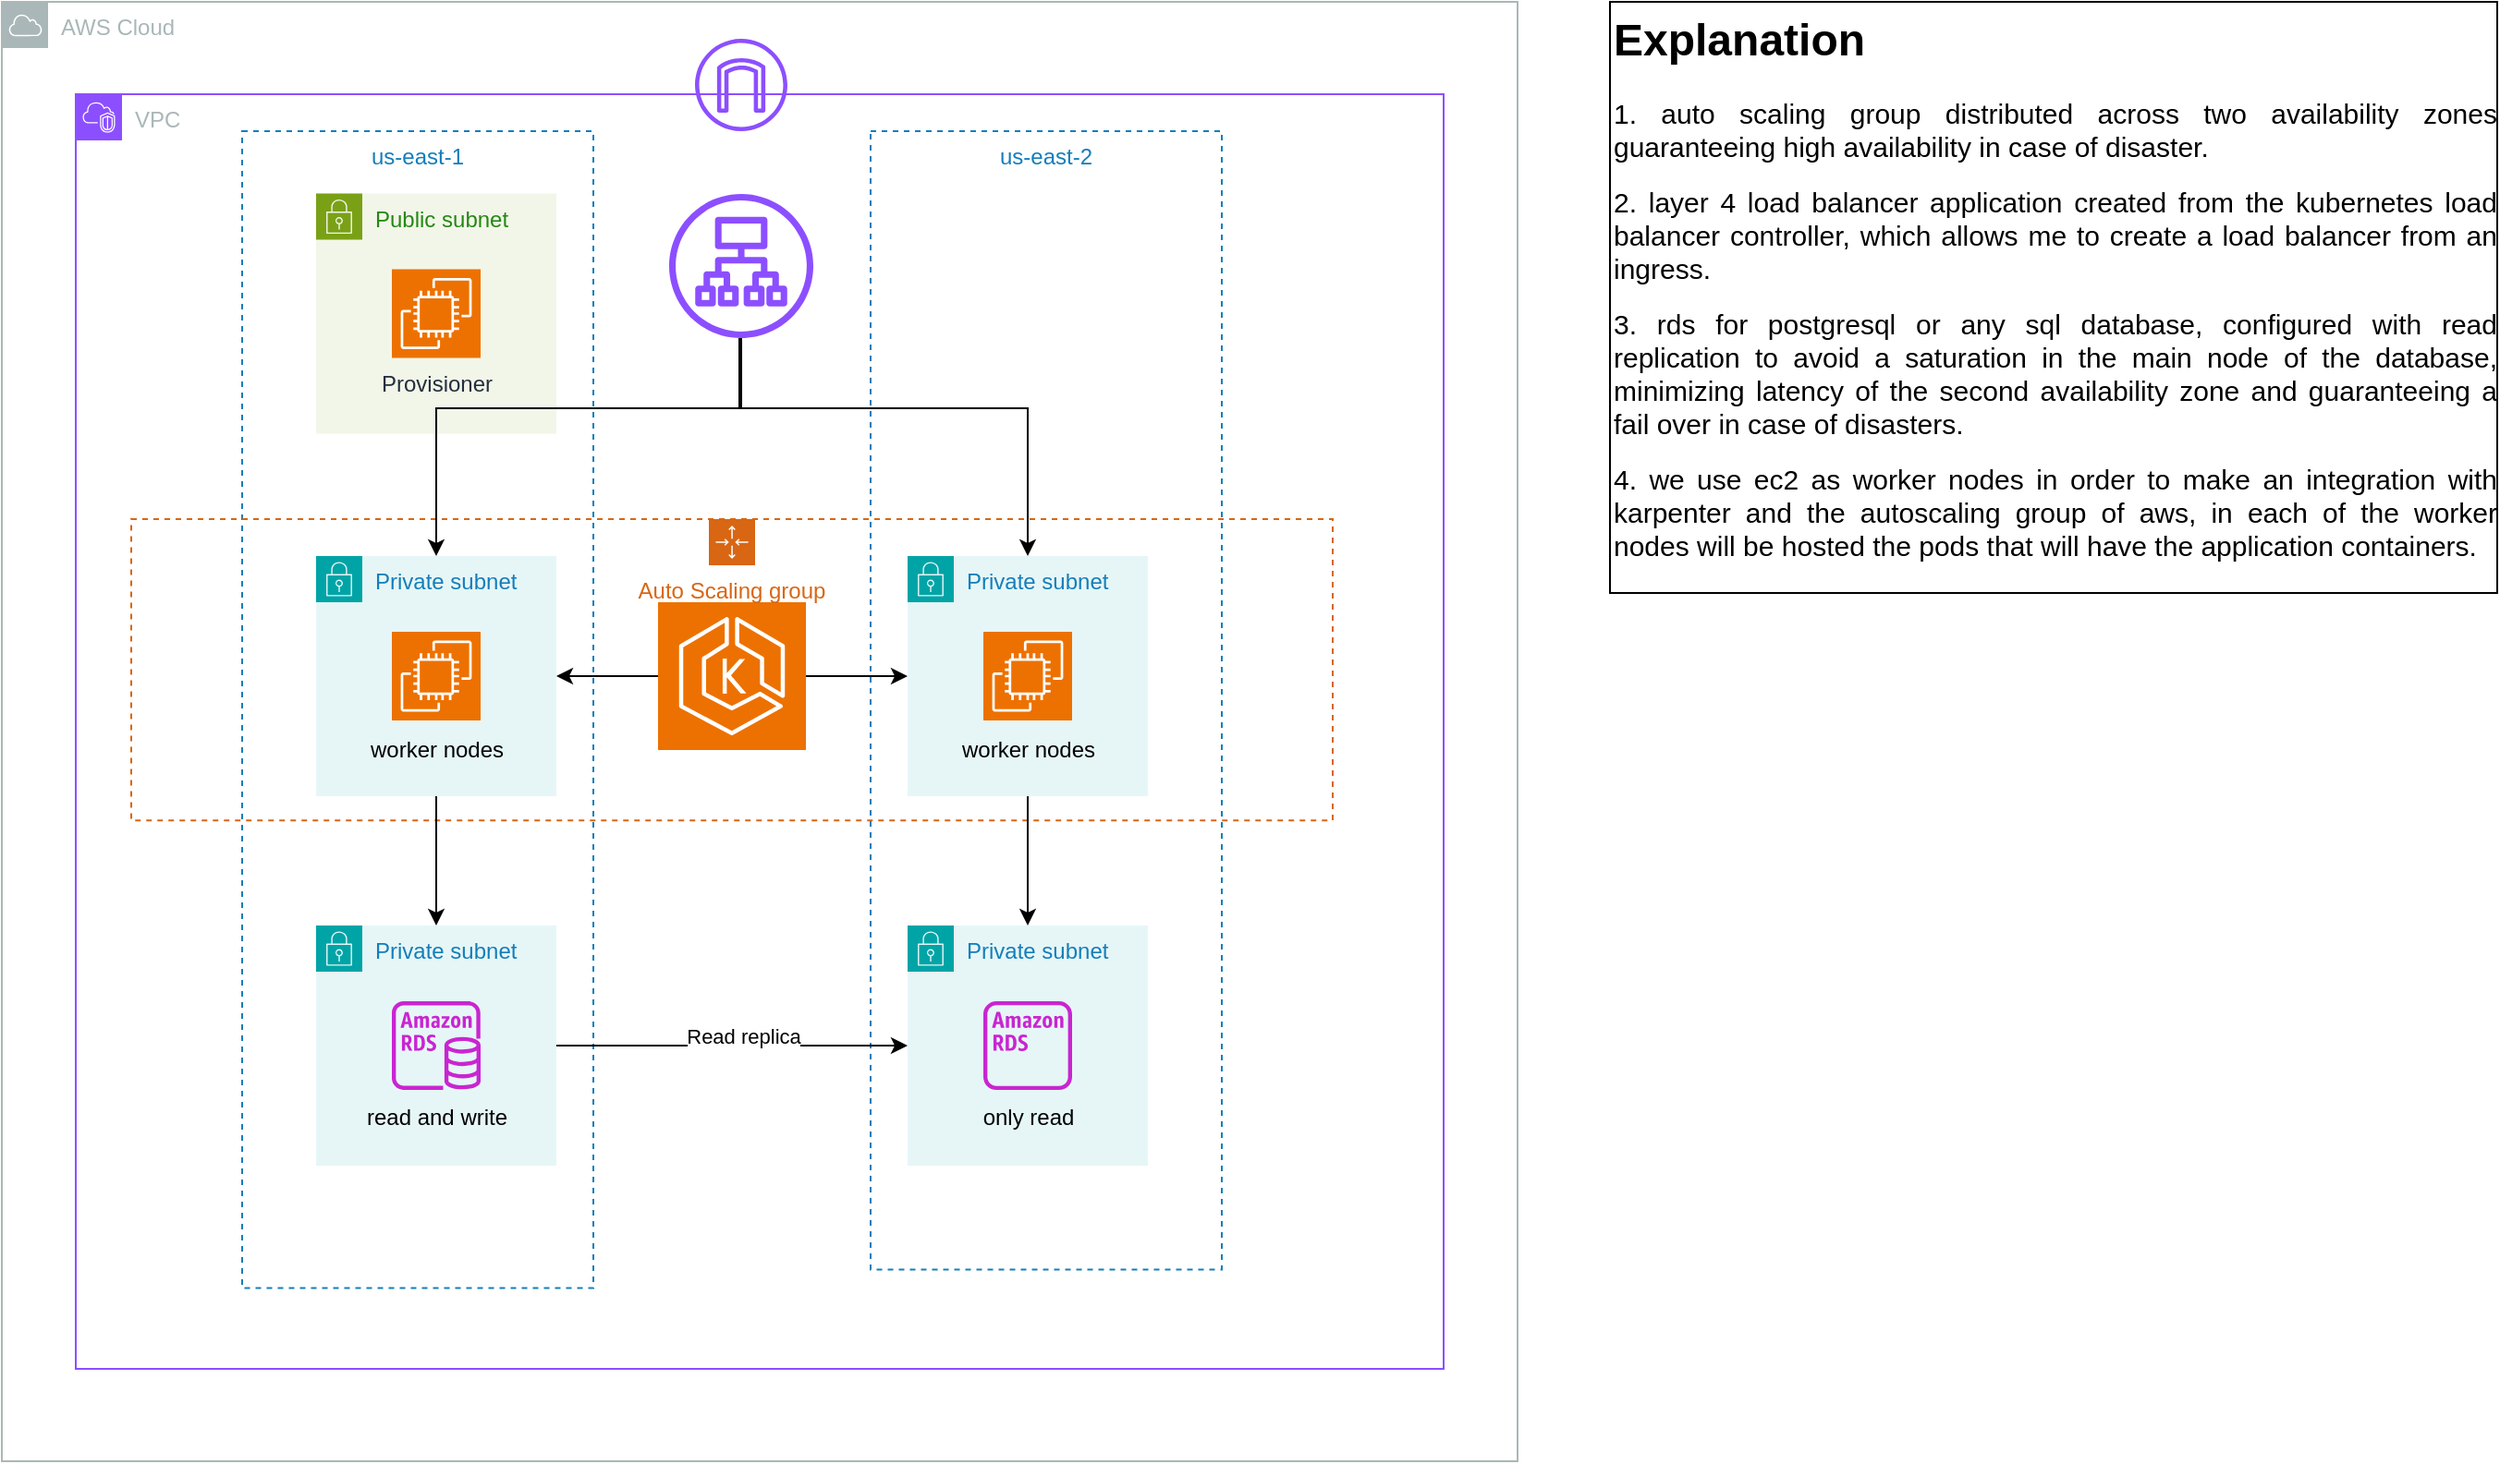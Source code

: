 <mxfile version="26.0.2">
  <diagram name="Página-1" id="5uAip29AApl4rHZ17S3Y">
    <mxGraphModel dx="1639" dy="909" grid="1" gridSize="10" guides="1" tooltips="1" connect="1" arrows="1" fold="1" page="1" pageScale="1" pageWidth="1920" pageHeight="1080" math="0" shadow="0">
      <root>
        <mxCell id="0" />
        <mxCell id="1" parent="0" />
        <mxCell id="G6U0ge_k0EIkmnSQVCjT-51" value="AWS Cloud" style="sketch=0;outlineConnect=0;gradientColor=none;html=1;whiteSpace=wrap;fontSize=12;fontStyle=0;shape=mxgraph.aws4.group;grIcon=mxgraph.aws4.group_aws_cloud;strokeColor=#AAB7B8;fillColor=none;verticalAlign=top;align=left;spacingLeft=30;fontColor=#AAB7B8;dashed=0;" vertex="1" parent="1">
          <mxGeometry x="120" y="210" width="820" height="790" as="geometry" />
        </mxCell>
        <mxCell id="G6U0ge_k0EIkmnSQVCjT-21" value="VPC" style="points=[[0,0],[0.25,0],[0.5,0],[0.75,0],[1,0],[1,0.25],[1,0.5],[1,0.75],[1,1],[0.75,1],[0.5,1],[0.25,1],[0,1],[0,0.75],[0,0.5],[0,0.25]];outlineConnect=0;gradientColor=none;html=1;whiteSpace=wrap;fontSize=12;fontStyle=0;container=1;pointerEvents=0;collapsible=0;recursiveResize=0;shape=mxgraph.aws4.group;grIcon=mxgraph.aws4.group_vpc2;strokeColor=#8C4FFF;fillColor=none;verticalAlign=top;align=left;spacingLeft=30;fontColor=#AAB7B8;dashed=0;" vertex="1" parent="1">
          <mxGeometry x="160" y="260" width="740" height="690" as="geometry" />
        </mxCell>
        <mxCell id="G6U0ge_k0EIkmnSQVCjT-18" value="us-east-1" style="fillColor=none;strokeColor=#147EBA;dashed=1;verticalAlign=top;fontStyle=0;fontColor=#147EBA;whiteSpace=wrap;html=1;" vertex="1" parent="G6U0ge_k0EIkmnSQVCjT-21">
          <mxGeometry x="90" y="20" width="190" height="626.25" as="geometry" />
        </mxCell>
        <mxCell id="G6U0ge_k0EIkmnSQVCjT-36" value="us-east-2" style="fillColor=none;strokeColor=#147EBA;dashed=1;verticalAlign=top;fontStyle=0;fontColor=#147EBA;whiteSpace=wrap;html=1;" vertex="1" parent="G6U0ge_k0EIkmnSQVCjT-21">
          <mxGeometry x="430" y="20" width="190" height="616.25" as="geometry" />
        </mxCell>
        <mxCell id="G6U0ge_k0EIkmnSQVCjT-15" value="" style="sketch=0;points=[[0,0,0],[0.25,0,0],[0.5,0,0],[0.75,0,0],[1,0,0],[0,1,0],[0.25,1,0],[0.5,1,0],[0.75,1,0],[1,1,0],[0,0.25,0],[0,0.5,0],[0,0.75,0],[1,0.25,0],[1,0.5,0],[1,0.75,0]];outlineConnect=0;fontColor=#232F3E;fillColor=#ED7100;strokeColor=#ffffff;dashed=0;verticalLabelPosition=bottom;verticalAlign=top;align=center;html=1;fontSize=12;fontStyle=0;aspect=fixed;shape=mxgraph.aws4.resourceIcon;resIcon=mxgraph.aws4.eks;" vertex="1" parent="G6U0ge_k0EIkmnSQVCjT-21">
          <mxGeometry x="315" y="275" width="80" height="80" as="geometry" />
        </mxCell>
        <mxCell id="G6U0ge_k0EIkmnSQVCjT-34" value="Auto Scaling group" style="points=[[0,0],[0.25,0],[0.5,0],[0.75,0],[1,0],[1,0.25],[1,0.5],[1,0.75],[1,1],[0.75,1],[0.5,1],[0.25,1],[0,1],[0,0.75],[0,0.5],[0,0.25]];outlineConnect=0;gradientColor=none;html=1;whiteSpace=wrap;fontSize=12;fontStyle=0;container=1;pointerEvents=0;collapsible=0;recursiveResize=0;shape=mxgraph.aws4.groupCenter;grIcon=mxgraph.aws4.group_auto_scaling_group;grStroke=1;strokeColor=#D86613;fillColor=none;verticalAlign=top;align=center;fontColor=#D86613;dashed=1;spacingTop=25;" vertex="1" parent="G6U0ge_k0EIkmnSQVCjT-21">
          <mxGeometry x="30" y="230" width="650" height="163.12" as="geometry" />
        </mxCell>
        <mxCell id="G6U0ge_k0EIkmnSQVCjT-55" value="Public subnet" style="points=[[0,0],[0.25,0],[0.5,0],[0.75,0],[1,0],[1,0.25],[1,0.5],[1,0.75],[1,1],[0.75,1],[0.5,1],[0.25,1],[0,1],[0,0.75],[0,0.5],[0,0.25]];outlineConnect=0;gradientColor=none;html=1;whiteSpace=wrap;fontSize=12;fontStyle=0;container=1;pointerEvents=0;collapsible=0;recursiveResize=0;shape=mxgraph.aws4.group;grIcon=mxgraph.aws4.group_security_group;grStroke=0;strokeColor=#7AA116;fillColor=#F2F6E8;verticalAlign=top;align=left;spacingLeft=30;fontColor=#248814;dashed=0;" vertex="1" parent="G6U0ge_k0EIkmnSQVCjT-21">
          <mxGeometry x="130" y="53.75" width="130" height="130" as="geometry" />
        </mxCell>
        <mxCell id="G6U0ge_k0EIkmnSQVCjT-54" value="Provisioner" style="sketch=0;points=[[0,0,0],[0.25,0,0],[0.5,0,0],[0.75,0,0],[1,0,0],[0,1,0],[0.25,1,0],[0.5,1,0],[0.75,1,0],[1,1,0],[0,0.25,0],[0,0.5,0],[0,0.75,0],[1,0.25,0],[1,0.5,0],[1,0.75,0]];outlineConnect=0;fontColor=#232F3E;fillColor=#ED7100;strokeColor=#ffffff;dashed=0;verticalLabelPosition=bottom;verticalAlign=top;align=center;html=1;fontSize=12;fontStyle=0;aspect=fixed;shape=mxgraph.aws4.resourceIcon;resIcon=mxgraph.aws4.ec2;" vertex="1" parent="G6U0ge_k0EIkmnSQVCjT-55">
          <mxGeometry x="41" y="41" width="48" height="48" as="geometry" />
        </mxCell>
        <mxCell id="G6U0ge_k0EIkmnSQVCjT-43" style="edgeStyle=orthogonalEdgeStyle;rounded=0;orthogonalLoop=1;jettySize=auto;html=1;exitX=0.5;exitY=1;exitDx=0;exitDy=0;entryX=0.5;entryY=0;entryDx=0;entryDy=0;" edge="1" parent="1" source="G6U0ge_k0EIkmnSQVCjT-3" target="G6U0ge_k0EIkmnSQVCjT-8">
          <mxGeometry relative="1" as="geometry" />
        </mxCell>
        <mxCell id="G6U0ge_k0EIkmnSQVCjT-3" value="Private subnet" style="points=[[0,0],[0.25,0],[0.5,0],[0.75,0],[1,0],[1,0.25],[1,0.5],[1,0.75],[1,1],[0.75,1],[0.5,1],[0.25,1],[0,1],[0,0.75],[0,0.5],[0,0.25]];outlineConnect=0;gradientColor=none;html=1;whiteSpace=wrap;fontSize=12;fontStyle=0;container=1;pointerEvents=0;collapsible=0;recursiveResize=0;shape=mxgraph.aws4.group;grIcon=mxgraph.aws4.group_security_group;grStroke=0;strokeColor=#00A4A6;fillColor=#E6F6F7;verticalAlign=top;align=left;spacingLeft=30;fontColor=#147EBA;dashed=0;" vertex="1" parent="1">
          <mxGeometry x="610" y="510" width="130" height="130" as="geometry" />
        </mxCell>
        <mxCell id="G6U0ge_k0EIkmnSQVCjT-25" value="worker nodes" style="text;html=1;align=center;verticalAlign=middle;resizable=0;points=[];autosize=1;strokeColor=none;fillColor=none;" vertex="1" parent="G6U0ge_k0EIkmnSQVCjT-3">
          <mxGeometry x="15" y="90" width="100" height="30" as="geometry" />
        </mxCell>
        <mxCell id="G6U0ge_k0EIkmnSQVCjT-31" value="" style="sketch=0;points=[[0,0,0],[0.25,0,0],[0.5,0,0],[0.75,0,0],[1,0,0],[0,1,0],[0.25,1,0],[0.5,1,0],[0.75,1,0],[1,1,0],[0,0.25,0],[0,0.5,0],[0,0.75,0],[1,0.25,0],[1,0.5,0],[1,0.75,0]];outlineConnect=0;fontColor=#232F3E;fillColor=#ED7100;strokeColor=#ffffff;dashed=0;verticalLabelPosition=bottom;verticalAlign=top;align=center;html=1;fontSize=12;fontStyle=0;aspect=fixed;shape=mxgraph.aws4.resourceIcon;resIcon=mxgraph.aws4.ec2;" vertex="1" parent="G6U0ge_k0EIkmnSQVCjT-3">
          <mxGeometry x="41" y="41" width="48" height="48" as="geometry" />
        </mxCell>
        <mxCell id="G6U0ge_k0EIkmnSQVCjT-40" style="edgeStyle=orthogonalEdgeStyle;rounded=0;orthogonalLoop=1;jettySize=auto;html=1;exitX=0.5;exitY=1;exitDx=0;exitDy=0;entryX=0.5;entryY=0;entryDx=0;entryDy=0;" edge="1" parent="1" source="G6U0ge_k0EIkmnSQVCjT-6" target="G6U0ge_k0EIkmnSQVCjT-7">
          <mxGeometry relative="1" as="geometry" />
        </mxCell>
        <mxCell id="G6U0ge_k0EIkmnSQVCjT-6" value="Private subnet" style="points=[[0,0],[0.25,0],[0.5,0],[0.75,0],[1,0],[1,0.25],[1,0.5],[1,0.75],[1,1],[0.75,1],[0.5,1],[0.25,1],[0,1],[0,0.75],[0,0.5],[0,0.25]];outlineConnect=0;gradientColor=none;html=1;whiteSpace=wrap;fontSize=12;fontStyle=0;container=1;pointerEvents=0;collapsible=0;recursiveResize=0;shape=mxgraph.aws4.group;grIcon=mxgraph.aws4.group_security_group;grStroke=0;strokeColor=#00A4A6;fillColor=#E6F6F7;verticalAlign=top;align=left;spacingLeft=30;fontColor=#147EBA;dashed=0;" vertex="1" parent="1">
          <mxGeometry x="290" y="510" width="130" height="130" as="geometry" />
        </mxCell>
        <mxCell id="G6U0ge_k0EIkmnSQVCjT-24" value="worker nodes" style="text;html=1;align=center;verticalAlign=middle;resizable=0;points=[];autosize=1;strokeColor=none;fillColor=none;" vertex="1" parent="G6U0ge_k0EIkmnSQVCjT-6">
          <mxGeometry x="15" y="90" width="100" height="30" as="geometry" />
        </mxCell>
        <mxCell id="G6U0ge_k0EIkmnSQVCjT-33" value="" style="sketch=0;points=[[0,0,0],[0.25,0,0],[0.5,0,0],[0.75,0,0],[1,0,0],[0,1,0],[0.25,1,0],[0.5,1,0],[0.75,1,0],[1,1,0],[0,0.25,0],[0,0.5,0],[0,0.75,0],[1,0.25,0],[1,0.5,0],[1,0.75,0]];outlineConnect=0;fontColor=#232F3E;fillColor=#ED7100;strokeColor=#ffffff;dashed=0;verticalLabelPosition=bottom;verticalAlign=top;align=center;html=1;fontSize=12;fontStyle=0;aspect=fixed;shape=mxgraph.aws4.resourceIcon;resIcon=mxgraph.aws4.ec2;" vertex="1" parent="G6U0ge_k0EIkmnSQVCjT-6">
          <mxGeometry x="41" y="41" width="48" height="48" as="geometry" />
        </mxCell>
        <mxCell id="G6U0ge_k0EIkmnSQVCjT-13" style="edgeStyle=orthogonalEdgeStyle;rounded=0;orthogonalLoop=1;jettySize=auto;html=1;exitX=1;exitY=0.5;exitDx=0;exitDy=0;entryX=0;entryY=0.5;entryDx=0;entryDy=0;" edge="1" parent="1" source="G6U0ge_k0EIkmnSQVCjT-7" target="G6U0ge_k0EIkmnSQVCjT-8">
          <mxGeometry relative="1" as="geometry" />
        </mxCell>
        <mxCell id="G6U0ge_k0EIkmnSQVCjT-14" value="Read replica" style="edgeLabel;html=1;align=center;verticalAlign=middle;resizable=0;points=[];" vertex="1" connectable="0" parent="G6U0ge_k0EIkmnSQVCjT-13">
          <mxGeometry x="-0.132" y="3" relative="1" as="geometry">
            <mxPoint x="18" y="-2" as="offset" />
          </mxGeometry>
        </mxCell>
        <mxCell id="G6U0ge_k0EIkmnSQVCjT-7" value="Private subnet" style="points=[[0,0],[0.25,0],[0.5,0],[0.75,0],[1,0],[1,0.25],[1,0.5],[1,0.75],[1,1],[0.75,1],[0.5,1],[0.25,1],[0,1],[0,0.75],[0,0.5],[0,0.25]];outlineConnect=0;gradientColor=none;html=1;whiteSpace=wrap;fontSize=12;fontStyle=0;container=1;pointerEvents=0;collapsible=0;recursiveResize=0;shape=mxgraph.aws4.group;grIcon=mxgraph.aws4.group_security_group;grStroke=0;strokeColor=#00A4A6;fillColor=#E6F6F7;verticalAlign=top;align=left;spacingLeft=30;fontColor=#147EBA;dashed=0;" vertex="1" parent="1">
          <mxGeometry x="290" y="710" width="130" height="130" as="geometry" />
        </mxCell>
        <mxCell id="G6U0ge_k0EIkmnSQVCjT-10" value="" style="sketch=0;outlineConnect=0;fontColor=#232F3E;gradientColor=none;fillColor=#C925D1;strokeColor=none;dashed=0;verticalLabelPosition=bottom;verticalAlign=top;align=center;html=1;fontSize=12;fontStyle=0;aspect=fixed;pointerEvents=1;shape=mxgraph.aws4.rds_instance;" vertex="1" parent="G6U0ge_k0EIkmnSQVCjT-7">
          <mxGeometry x="41" y="41" width="48" height="48" as="geometry" />
        </mxCell>
        <mxCell id="G6U0ge_k0EIkmnSQVCjT-45" value="read and write" style="text;html=1;align=center;verticalAlign=middle;resizable=0;points=[];autosize=1;strokeColor=none;fillColor=none;" vertex="1" parent="G6U0ge_k0EIkmnSQVCjT-7">
          <mxGeometry x="15" y="89" width="100" height="30" as="geometry" />
        </mxCell>
        <mxCell id="G6U0ge_k0EIkmnSQVCjT-8" value="Private subnet" style="points=[[0,0],[0.25,0],[0.5,0],[0.75,0],[1,0],[1,0.25],[1,0.5],[1,0.75],[1,1],[0.75,1],[0.5,1],[0.25,1],[0,1],[0,0.75],[0,0.5],[0,0.25]];outlineConnect=0;gradientColor=none;html=1;whiteSpace=wrap;fontSize=12;fontStyle=0;container=1;pointerEvents=0;collapsible=0;recursiveResize=0;shape=mxgraph.aws4.group;grIcon=mxgraph.aws4.group_security_group;grStroke=0;strokeColor=#00A4A6;fillColor=#E6F6F7;verticalAlign=top;align=left;spacingLeft=30;fontColor=#147EBA;dashed=0;" vertex="1" parent="1">
          <mxGeometry x="610" y="710" width="130" height="130" as="geometry" />
        </mxCell>
        <mxCell id="G6U0ge_k0EIkmnSQVCjT-11" value="" style="sketch=0;outlineConnect=0;fontColor=#232F3E;gradientColor=none;fillColor=#C925D1;strokeColor=none;dashed=0;verticalLabelPosition=bottom;verticalAlign=top;align=center;html=1;fontSize=12;fontStyle=0;aspect=fixed;pointerEvents=1;shape=mxgraph.aws4.rds_instance_alt;" vertex="1" parent="G6U0ge_k0EIkmnSQVCjT-8">
          <mxGeometry x="41" y="41" width="48" height="48" as="geometry" />
        </mxCell>
        <mxCell id="G6U0ge_k0EIkmnSQVCjT-44" value="only read" style="text;html=1;align=center;verticalAlign=middle;resizable=0;points=[];autosize=1;strokeColor=none;fillColor=none;" vertex="1" parent="G6U0ge_k0EIkmnSQVCjT-8">
          <mxGeometry x="30" y="89" width="70" height="30" as="geometry" />
        </mxCell>
        <mxCell id="G6U0ge_k0EIkmnSQVCjT-29" value="" style="edgeStyle=orthogonalEdgeStyle;rounded=0;orthogonalLoop=1;jettySize=auto;html=1;" edge="1" parent="1" source="G6U0ge_k0EIkmnSQVCjT-28" target="G6U0ge_k0EIkmnSQVCjT-6">
          <mxGeometry relative="1" as="geometry">
            <Array as="points">
              <mxPoint x="520" y="430" />
              <mxPoint x="355" y="430" />
            </Array>
          </mxGeometry>
        </mxCell>
        <mxCell id="G6U0ge_k0EIkmnSQVCjT-30" value="" style="edgeStyle=orthogonalEdgeStyle;rounded=0;orthogonalLoop=1;jettySize=auto;html=1;entryX=0.5;entryY=0;entryDx=0;entryDy=0;" edge="1" parent="1" source="G6U0ge_k0EIkmnSQVCjT-28" target="G6U0ge_k0EIkmnSQVCjT-3">
          <mxGeometry relative="1" as="geometry">
            <Array as="points">
              <mxPoint x="519" y="430" />
              <mxPoint x="675" y="430" />
            </Array>
          </mxGeometry>
        </mxCell>
        <mxCell id="G6U0ge_k0EIkmnSQVCjT-28" value="" style="sketch=0;outlineConnect=0;fontColor=#232F3E;gradientColor=none;fillColor=#8C4FFF;strokeColor=none;dashed=0;verticalLabelPosition=bottom;verticalAlign=top;align=center;html=1;fontSize=12;fontStyle=0;aspect=fixed;pointerEvents=1;shape=mxgraph.aws4.application_load_balancer;" vertex="1" parent="1">
          <mxGeometry x="481" y="314" width="78" height="78" as="geometry" />
        </mxCell>
        <mxCell id="G6U0ge_k0EIkmnSQVCjT-48" style="edgeStyle=orthogonalEdgeStyle;rounded=0;orthogonalLoop=1;jettySize=auto;html=1;exitX=1;exitY=0.5;exitDx=0;exitDy=0;exitPerimeter=0;entryX=0;entryY=0.5;entryDx=0;entryDy=0;" edge="1" parent="1" source="G6U0ge_k0EIkmnSQVCjT-15" target="G6U0ge_k0EIkmnSQVCjT-3">
          <mxGeometry relative="1" as="geometry" />
        </mxCell>
        <mxCell id="G6U0ge_k0EIkmnSQVCjT-49" style="edgeStyle=orthogonalEdgeStyle;rounded=0;orthogonalLoop=1;jettySize=auto;html=1;exitX=0;exitY=0.5;exitDx=0;exitDy=0;exitPerimeter=0;" edge="1" parent="1" source="G6U0ge_k0EIkmnSQVCjT-15" target="G6U0ge_k0EIkmnSQVCjT-6">
          <mxGeometry relative="1" as="geometry" />
        </mxCell>
        <mxCell id="G6U0ge_k0EIkmnSQVCjT-50" value="" style="sketch=0;outlineConnect=0;fontColor=#232F3E;gradientColor=none;fillColor=#8C4FFF;strokeColor=none;dashed=0;verticalLabelPosition=bottom;verticalAlign=top;align=center;html=1;fontSize=12;fontStyle=0;aspect=fixed;pointerEvents=1;shape=mxgraph.aws4.internet_gateway;" vertex="1" parent="1">
          <mxGeometry x="495" y="230" width="50" height="50" as="geometry" />
        </mxCell>
        <mxCell id="G6U0ge_k0EIkmnSQVCjT-56" value="&lt;h1 style=&quot;text-align: justify; margin-top: 0px;&quot;&gt;&lt;font style=&quot;color: rgb(0, 0, 0);&quot;&gt;Explanation&lt;/font&gt;&lt;/h1&gt;&lt;p style=&quot;text-align: justify;&quot;&gt;&lt;font style=&quot;font-size: 15px; color: rgb(0, 0, 0);&quot;&gt;1. auto scaling group distributed across two availability zones guaranteeing high availability in case of disaster.&lt;/font&gt;&lt;/p&gt;&lt;p style=&quot;text-align: justify;&quot;&gt;&lt;font style=&quot;font-size: 15px; color: rgb(0, 0, 0);&quot;&gt;2. layer 4 load balancer application created from the kubernetes load balancer controller, which allows me to create a load balancer from an ingress.&lt;/font&gt;&lt;/p&gt;&lt;p style=&quot;text-align: justify;&quot;&gt;&lt;font style=&quot;font-size: 15px; color: rgb(0, 0, 0);&quot;&gt;3. rds for postgresql or any sql database, configured with read replication to avoid a saturation in the main node of the database, minimizing latency of the second availability zone and guaranteeing a fail over in case of disasters.&amp;nbsp;&amp;nbsp;&lt;/font&gt;&lt;/p&gt;&lt;p style=&quot;text-align: justify;&quot;&gt;&lt;font style=&quot;&quot;&gt;&lt;font style=&quot;color: rgb(0, 0, 0);&quot;&gt;&lt;span style=&quot;font-size: 15px;&quot;&gt;4. we use ec2 as worker nodes in order to make an integration with karpenter and the autoscaling group of aws, in each of the worker nodes will be hosted the pods that will have the application containers.&lt;/span&gt;&lt;/font&gt;&lt;br&gt;&lt;/font&gt;&lt;/p&gt;" style="text;html=1;whiteSpace=wrap;overflow=hidden;rounded=0;labelBackgroundColor=none;labelBorderColor=none;textShadow=0;fillColor=none;strokeColor=default;" vertex="1" parent="1">
          <mxGeometry x="990" y="210" width="480" height="320" as="geometry" />
        </mxCell>
      </root>
    </mxGraphModel>
  </diagram>
</mxfile>
